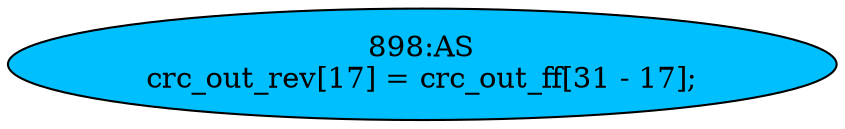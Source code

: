 strict digraph "" {
	node [label="\N"];
	"898:AS"	 [ast="<pyverilog.vparser.ast.Assign object at 0x7f01261e8dd0>",
		def_var="['crc_out_rev']",
		fillcolor=deepskyblue,
		label="898:AS
crc_out_rev[17] = crc_out_ff[31 - 17];",
		statements="[]",
		style=filled,
		typ=Assign,
		use_var="['crc_out_ff']"];
}
